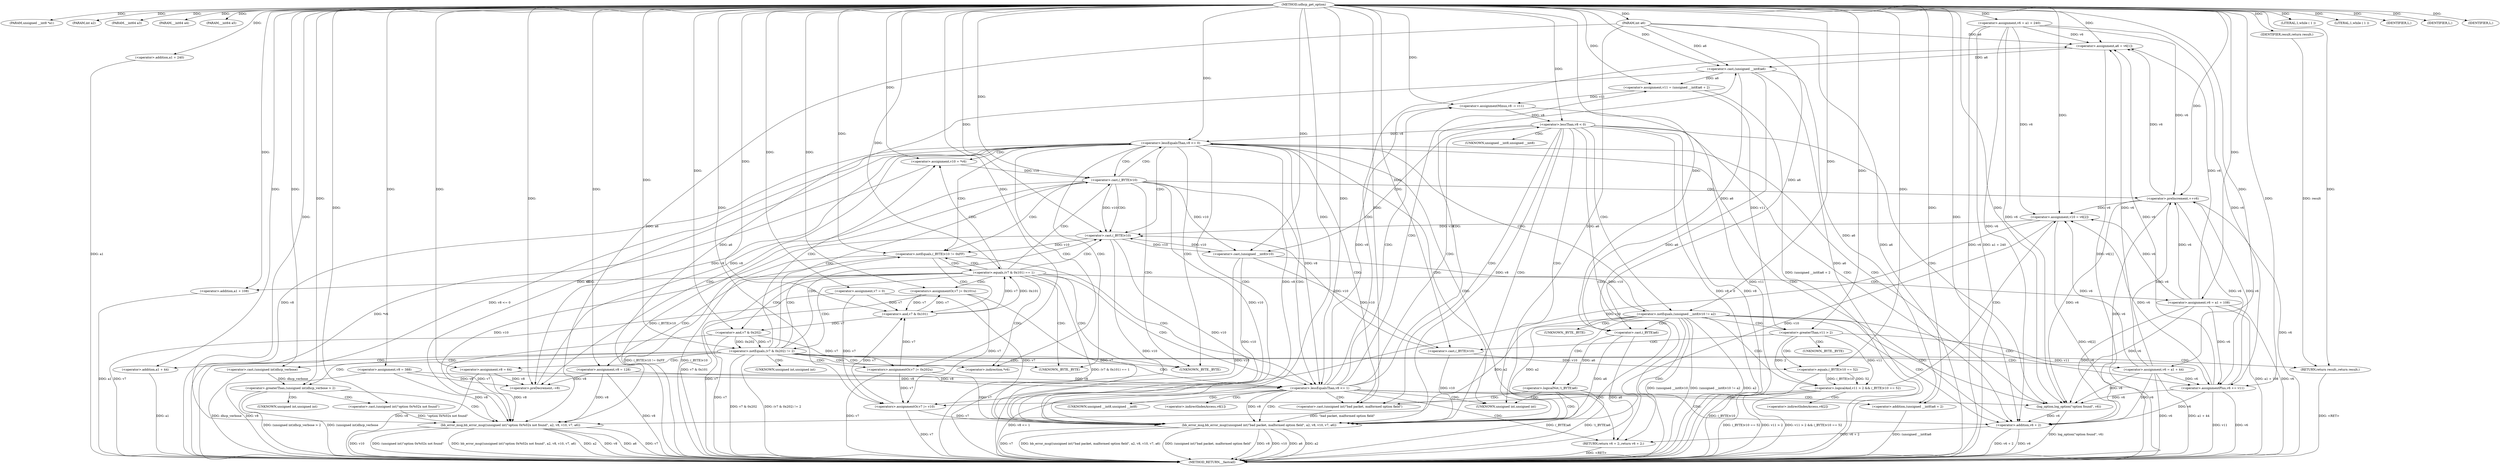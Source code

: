 digraph udhcp_get_option {  
"1000107" [label = "(METHOD,udhcp_get_option)" ]
"1000301" [label = "(METHOD_RETURN,__fastcall)" ]
"1000108" [label = "(PARAM,unsigned __int8 *a1)" ]
"1000109" [label = "(PARAM,int a2)" ]
"1000110" [label = "(PARAM,__int64 a3)" ]
"1000111" [label = "(PARAM,__int64 a4)" ]
"1000112" [label = "(PARAM,__int64 a5)" ]
"1000113" [label = "(PARAM,int a6)" ]
"1000121" [label = "(<operator>.assignment,v6 = a1 + 240)" ]
"1000123" [label = "(<operator>.addition,a1 + 240)" ]
"1000126" [label = "(<operator>.assignment,v7 = 0)" ]
"1000129" [label = "(<operator>.assignment,v8 = 388)" ]
"1000133" [label = "(LITERAL,1,while ( 1 ))" ]
"1000136" [label = "(LITERAL,1,while ( 1 ))" ]
"1000138" [label = "(<operator>.assignment,v10 = *v6)" ]
"1000143" [label = "(<operator>.cast,(_BYTE)v10)" ]
"1000147" [label = "(<operator>.preDecrement,--v8)" ]
"1000149" [label = "(<operator>.preIncrement,++v6)" ]
"1000153" [label = "(<operator>.lessEqualsThan,v8 <= 0)" ]
"1000158" [label = "(<operator>.notEquals,(_BYTE)v10 != 0xFF)" ]
"1000159" [label = "(<operator>.cast,(_BYTE)v10)" ]
"1000165" [label = "(<operator>.equals,(v7 & 0x101) == 1)" ]
"1000166" [label = "(<operator>.and,v7 & 0x101)" ]
"1000171" [label = "(<operators>.assignmentOr,v7 |= 0x101u)" ]
"1000174" [label = "(<operator>.assignment,v6 = a1 + 108)" ]
"1000176" [label = "(<operator>.addition,a1 + 108)" ]
"1000179" [label = "(<operator>.assignment,v8 = 128)" ]
"1000185" [label = "(<operator>.notEquals,(v7 & 0x202) != 2)" ]
"1000186" [label = "(<operator>.and,v7 & 0x202)" ]
"1000191" [label = "(IDENTIFIER,L,)" ]
"1000193" [label = "(<operator>.greaterThan,(unsigned int)dhcp_verbose > 2)" ]
"1000194" [label = "(<operator>.cast,(unsigned int)dhcp_verbose)" ]
"1000199" [label = "(bb_error_msg,bb_error_msg((unsigned int)\"option 0x%02x not found\", a2, v8, v10, v7, a6))" ]
"1000200" [label = "(<operator>.cast,(unsigned int)\"option 0x%02x not found\")" ]
"1000208" [label = "(IDENTIFIER,L,)" ]
"1000209" [label = "(RETURN,return result;,return result;)" ]
"1000210" [label = "(IDENTIFIER,result,return result;)" ]
"1000211" [label = "(<operators>.assignmentOr,v7 |= 0x202u)" ]
"1000214" [label = "(<operator>.assignment,v6 = a1 + 44)" ]
"1000216" [label = "(<operator>.addition,a1 + 44)" ]
"1000219" [label = "(<operator>.assignment,v8 = 64)" ]
"1000223" [label = "(<operator>.lessEqualsThan,v8 <= 1)" ]
"1000227" [label = "(<operator>.assignment,a6 = v6[1])" ]
"1000232" [label = "(<operator>.assignment,v11 = (unsigned __int8)a6 + 2)" ]
"1000234" [label = "(<operator>.addition,(unsigned __int8)a6 + 2)" ]
"1000235" [label = "(<operator>.cast,(unsigned __int8)a6)" ]
"1000239" [label = "(<operator>.assignmentMinus,v8 -= v11)" ]
"1000243" [label = "(<operator>.lessThan,v8 < 0)" ]
"1000248" [label = "(<operator>.notEquals,(unsigned __int8)v10 != a2)" ]
"1000249" [label = "(<operator>.cast,(unsigned __int8)v10)" ]
"1000255" [label = "(<operator>.logicalAnd,v11 > 2 && (_BYTE)v10 == 52)" ]
"1000256" [label = "(<operator>.greaterThan,v11 > 2)" ]
"1000259" [label = "(<operator>.equals,(_BYTE)v10 == 52)" ]
"1000260" [label = "(<operator>.cast,(_BYTE)v10)" ]
"1000265" [label = "(<operator>.assignment,v10 = v6[2])" ]
"1000270" [label = "(<operators>.assignmentOr,v7 |= v10)" ]
"1000273" [label = "(<operator>.assignmentPlus,v6 += v11)" ]
"1000278" [label = "(<operator>.logicalNot,!(_BYTE)a6)" ]
"1000279" [label = "(<operator>.cast,(_BYTE)a6)" ]
"1000284" [label = "(bb_error_msg,bb_error_msg((unsigned int)\"bad packet, malformed option field\", a2, v8, v10, v7, a6))" ]
"1000285" [label = "(<operator>.cast,(unsigned int)\"bad packet, malformed option field\")" ]
"1000293" [label = "(IDENTIFIER,L,)" ]
"1000294" [label = "(log_option,log_option(\"option found\", v6))" ]
"1000297" [label = "(RETURN,return v6 + 2;,return v6 + 2;)" ]
"1000298" [label = "(<operator>.addition,v6 + 2)" ]
"1000140" [label = "(<operator>.indirection,*v6)" ]
"1000144" [label = "(UNKNOWN,_BYTE,_BYTE)" ]
"1000160" [label = "(UNKNOWN,_BYTE,_BYTE)" ]
"1000195" [label = "(UNKNOWN,unsigned int,unsigned int)" ]
"1000201" [label = "(UNKNOWN,unsigned int,unsigned int)" ]
"1000229" [label = "(<operator>.indirectIndexAccess,v6[1])" ]
"1000236" [label = "(UNKNOWN,unsigned __int8,unsigned __int8)" ]
"1000250" [label = "(UNKNOWN,unsigned __int8,unsigned __int8)" ]
"1000261" [label = "(UNKNOWN,_BYTE,_BYTE)" ]
"1000267" [label = "(<operator>.indirectIndexAccess,v6[2])" ]
"1000280" [label = "(UNKNOWN,_BYTE,_BYTE)" ]
"1000286" [label = "(UNKNOWN,unsigned int,unsigned int)" ]
  "1000209" -> "1000301"  [ label = "DDG: <RET>"] 
  "1000297" -> "1000301"  [ label = "DDG: <RET>"] 
  "1000199" -> "1000301"  [ label = "DDG: v7"] 
  "1000249" -> "1000301"  [ label = "DDG: v10"] 
  "1000211" -> "1000301"  [ label = "DDG: v7"] 
  "1000259" -> "1000301"  [ label = "DDG: (_BYTE)v10"] 
  "1000284" -> "1000301"  [ label = "DDG: v8"] 
  "1000294" -> "1000301"  [ label = "DDG: log_option(\"option found\", v6)"] 
  "1000243" -> "1000301"  [ label = "DDG: v8 < 0"] 
  "1000159" -> "1000301"  [ label = "DDG: v10"] 
  "1000265" -> "1000301"  [ label = "DDG: v6[2]"] 
  "1000193" -> "1000301"  [ label = "DDG: (unsigned int)dhcp_verbose"] 
  "1000143" -> "1000301"  [ label = "DDG: (_BYTE)v10"] 
  "1000199" -> "1000301"  [ label = "DDG: v10"] 
  "1000199" -> "1000301"  [ label = "DDG: (unsigned int)\"option 0x%02x not found\""] 
  "1000113" -> "1000301"  [ label = "DDG: a6"] 
  "1000199" -> "1000301"  [ label = "DDG: bb_error_msg((unsigned int)\"option 0x%02x not found\", a2, v8, v10, v7, a6)"] 
  "1000126" -> "1000301"  [ label = "DDG: v7"] 
  "1000199" -> "1000301"  [ label = "DDG: a2"] 
  "1000223" -> "1000301"  [ label = "DDG: v8 <= 1"] 
  "1000165" -> "1000301"  [ label = "DDG: v7 & 0x101"] 
  "1000243" -> "1000301"  [ label = "DDG: v8"] 
  "1000255" -> "1000301"  [ label = "DDG: (_BYTE)v10 == 52"] 
  "1000123" -> "1000301"  [ label = "DDG: a1"] 
  "1000121" -> "1000301"  [ label = "DDG: v6"] 
  "1000216" -> "1000301"  [ label = "DDG: a1"] 
  "1000227" -> "1000301"  [ label = "DDG: v6[1]"] 
  "1000284" -> "1000301"  [ label = "DDG: v10"] 
  "1000232" -> "1000301"  [ label = "DDG: (unsigned __int8)a6 + 2"] 
  "1000255" -> "1000301"  [ label = "DDG: v11 > 2"] 
  "1000273" -> "1000301"  [ label = "DDG: v6"] 
  "1000219" -> "1000301"  [ label = "DDG: v8"] 
  "1000298" -> "1000301"  [ label = "DDG: v6 + 2"] 
  "1000129" -> "1000301"  [ label = "DDG: v8"] 
  "1000239" -> "1000301"  [ label = "DDG: v11"] 
  "1000153" -> "1000301"  [ label = "DDG: v8 <= 0"] 
  "1000284" -> "1000301"  [ label = "DDG: a6"] 
  "1000149" -> "1000301"  [ label = "DDG: v6"] 
  "1000179" -> "1000301"  [ label = "DDG: v8"] 
  "1000199" -> "1000301"  [ label = "DDG: v8"] 
  "1000158" -> "1000301"  [ label = "DDG: (_BYTE)v10 != 0xFF"] 
  "1000214" -> "1000301"  [ label = "DDG: v6"] 
  "1000235" -> "1000301"  [ label = "DDG: a6"] 
  "1000270" -> "1000301"  [ label = "DDG: v7"] 
  "1000255" -> "1000301"  [ label = "DDG: v11 > 2 && (_BYTE)v10 == 52"] 
  "1000185" -> "1000301"  [ label = "DDG: (v7 & 0x202) != 2"] 
  "1000199" -> "1000301"  [ label = "DDG: a6"] 
  "1000158" -> "1000301"  [ label = "DDG: (_BYTE)v10"] 
  "1000284" -> "1000301"  [ label = "DDG: a2"] 
  "1000193" -> "1000301"  [ label = "DDG: (unsigned int)dhcp_verbose > 2"] 
  "1000278" -> "1000301"  [ label = "DDG: (_BYTE)a6"] 
  "1000273" -> "1000301"  [ label = "DDG: v11"] 
  "1000248" -> "1000301"  [ label = "DDG: (unsigned __int8)v10"] 
  "1000248" -> "1000301"  [ label = "DDG: (unsigned __int8)v10 != a2"] 
  "1000248" -> "1000301"  [ label = "DDG: a2"] 
  "1000284" -> "1000301"  [ label = "DDG: v7"] 
  "1000279" -> "1000301"  [ label = "DDG: a6"] 
  "1000186" -> "1000301"  [ label = "DDG: v7"] 
  "1000176" -> "1000301"  [ label = "DDG: a1"] 
  "1000174" -> "1000301"  [ label = "DDG: a1 + 108"] 
  "1000194" -> "1000301"  [ label = "DDG: dhcp_verbose"] 
  "1000298" -> "1000301"  [ label = "DDG: v6"] 
  "1000138" -> "1000301"  [ label = "DDG: *v6"] 
  "1000278" -> "1000301"  [ label = "DDG: !(_BYTE)a6"] 
  "1000214" -> "1000301"  [ label = "DDG: a1 + 44"] 
  "1000284" -> "1000301"  [ label = "DDG: bb_error_msg((unsigned int)\"bad packet, malformed option field\", a2, v8, v10, v7, a6)"] 
  "1000174" -> "1000301"  [ label = "DDG: v6"] 
  "1000171" -> "1000301"  [ label = "DDG: v7"] 
  "1000153" -> "1000301"  [ label = "DDG: v8"] 
  "1000121" -> "1000301"  [ label = "DDG: a1 + 240"] 
  "1000165" -> "1000301"  [ label = "DDG: (v7 & 0x101) == 1"] 
  "1000185" -> "1000301"  [ label = "DDG: v7 & 0x202"] 
  "1000234" -> "1000301"  [ label = "DDG: (unsigned __int8)a6"] 
  "1000284" -> "1000301"  [ label = "DDG: (unsigned int)\"bad packet, malformed option field\""] 
  "1000107" -> "1000108"  [ label = "DDG: "] 
  "1000107" -> "1000109"  [ label = "DDG: "] 
  "1000107" -> "1000110"  [ label = "DDG: "] 
  "1000107" -> "1000111"  [ label = "DDG: "] 
  "1000107" -> "1000112"  [ label = "DDG: "] 
  "1000107" -> "1000113"  [ label = "DDG: "] 
  "1000107" -> "1000121"  [ label = "DDG: "] 
  "1000107" -> "1000123"  [ label = "DDG: "] 
  "1000107" -> "1000126"  [ label = "DDG: "] 
  "1000107" -> "1000129"  [ label = "DDG: "] 
  "1000107" -> "1000133"  [ label = "DDG: "] 
  "1000107" -> "1000136"  [ label = "DDG: "] 
  "1000107" -> "1000138"  [ label = "DDG: "] 
  "1000138" -> "1000143"  [ label = "DDG: v10"] 
  "1000107" -> "1000143"  [ label = "DDG: "] 
  "1000179" -> "1000147"  [ label = "DDG: v8"] 
  "1000153" -> "1000147"  [ label = "DDG: v8"] 
  "1000219" -> "1000147"  [ label = "DDG: v8"] 
  "1000129" -> "1000147"  [ label = "DDG: v8"] 
  "1000107" -> "1000147"  [ label = "DDG: "] 
  "1000121" -> "1000149"  [ label = "DDG: v6"] 
  "1000273" -> "1000149"  [ label = "DDG: v6"] 
  "1000214" -> "1000149"  [ label = "DDG: v6"] 
  "1000174" -> "1000149"  [ label = "DDG: v6"] 
  "1000107" -> "1000149"  [ label = "DDG: "] 
  "1000243" -> "1000153"  [ label = "DDG: v8"] 
  "1000147" -> "1000153"  [ label = "DDG: v8"] 
  "1000107" -> "1000153"  [ label = "DDG: "] 
  "1000159" -> "1000158"  [ label = "DDG: v10"] 
  "1000143" -> "1000159"  [ label = "DDG: v10"] 
  "1000260" -> "1000159"  [ label = "DDG: v10"] 
  "1000249" -> "1000159"  [ label = "DDG: v10"] 
  "1000107" -> "1000159"  [ label = "DDG: "] 
  "1000265" -> "1000159"  [ label = "DDG: v10"] 
  "1000107" -> "1000158"  [ label = "DDG: "] 
  "1000166" -> "1000165"  [ label = "DDG: v7"] 
  "1000166" -> "1000165"  [ label = "DDG: 0x101"] 
  "1000211" -> "1000166"  [ label = "DDG: v7"] 
  "1000126" -> "1000166"  [ label = "DDG: v7"] 
  "1000270" -> "1000166"  [ label = "DDG: v7"] 
  "1000171" -> "1000166"  [ label = "DDG: v7"] 
  "1000107" -> "1000166"  [ label = "DDG: "] 
  "1000107" -> "1000165"  [ label = "DDG: "] 
  "1000107" -> "1000171"  [ label = "DDG: "] 
  "1000166" -> "1000171"  [ label = "DDG: v7"] 
  "1000107" -> "1000174"  [ label = "DDG: "] 
  "1000107" -> "1000176"  [ label = "DDG: "] 
  "1000107" -> "1000179"  [ label = "DDG: "] 
  "1000186" -> "1000185"  [ label = "DDG: v7"] 
  "1000186" -> "1000185"  [ label = "DDG: 0x202"] 
  "1000166" -> "1000186"  [ label = "DDG: v7"] 
  "1000107" -> "1000186"  [ label = "DDG: "] 
  "1000107" -> "1000185"  [ label = "DDG: "] 
  "1000107" -> "1000191"  [ label = "DDG: "] 
  "1000194" -> "1000193"  [ label = "DDG: dhcp_verbose"] 
  "1000107" -> "1000194"  [ label = "DDG: "] 
  "1000107" -> "1000193"  [ label = "DDG: "] 
  "1000200" -> "1000199"  [ label = "DDG: \"option 0x%02x not found\""] 
  "1000107" -> "1000200"  [ label = "DDG: "] 
  "1000248" -> "1000199"  [ label = "DDG: a2"] 
  "1000107" -> "1000199"  [ label = "DDG: "] 
  "1000179" -> "1000199"  [ label = "DDG: v8"] 
  "1000153" -> "1000199"  [ label = "DDG: v8"] 
  "1000219" -> "1000199"  [ label = "DDG: v8"] 
  "1000129" -> "1000199"  [ label = "DDG: v8"] 
  "1000159" -> "1000199"  [ label = "DDG: v10"] 
  "1000186" -> "1000199"  [ label = "DDG: v7"] 
  "1000235" -> "1000199"  [ label = "DDG: a6"] 
  "1000113" -> "1000199"  [ label = "DDG: a6"] 
  "1000107" -> "1000208"  [ label = "DDG: "] 
  "1000210" -> "1000209"  [ label = "DDG: result"] 
  "1000107" -> "1000209"  [ label = "DDG: "] 
  "1000107" -> "1000210"  [ label = "DDG: "] 
  "1000107" -> "1000211"  [ label = "DDG: "] 
  "1000186" -> "1000211"  [ label = "DDG: v7"] 
  "1000107" -> "1000214"  [ label = "DDG: "] 
  "1000107" -> "1000216"  [ label = "DDG: "] 
  "1000107" -> "1000219"  [ label = "DDG: "] 
  "1000179" -> "1000223"  [ label = "DDG: v8"] 
  "1000153" -> "1000223"  [ label = "DDG: v8"] 
  "1000219" -> "1000223"  [ label = "DDG: v8"] 
  "1000129" -> "1000223"  [ label = "DDG: v8"] 
  "1000107" -> "1000223"  [ label = "DDG: "] 
  "1000121" -> "1000227"  [ label = "DDG: v6"] 
  "1000273" -> "1000227"  [ label = "DDG: v6"] 
  "1000149" -> "1000227"  [ label = "DDG: v6"] 
  "1000214" -> "1000227"  [ label = "DDG: v6"] 
  "1000174" -> "1000227"  [ label = "DDG: v6"] 
  "1000113" -> "1000227"  [ label = "DDG: a6"] 
  "1000107" -> "1000227"  [ label = "DDG: "] 
  "1000235" -> "1000232"  [ label = "DDG: a6"] 
  "1000107" -> "1000232"  [ label = "DDG: "] 
  "1000235" -> "1000234"  [ label = "DDG: a6"] 
  "1000227" -> "1000235"  [ label = "DDG: a6"] 
  "1000113" -> "1000235"  [ label = "DDG: a6"] 
  "1000107" -> "1000235"  [ label = "DDG: "] 
  "1000107" -> "1000234"  [ label = "DDG: "] 
  "1000232" -> "1000239"  [ label = "DDG: v11"] 
  "1000107" -> "1000239"  [ label = "DDG: "] 
  "1000223" -> "1000239"  [ label = "DDG: v8"] 
  "1000239" -> "1000243"  [ label = "DDG: v8"] 
  "1000107" -> "1000243"  [ label = "DDG: "] 
  "1000249" -> "1000248"  [ label = "DDG: v10"] 
  "1000159" -> "1000249"  [ label = "DDG: v10"] 
  "1000143" -> "1000249"  [ label = "DDG: v10"] 
  "1000107" -> "1000249"  [ label = "DDG: "] 
  "1000107" -> "1000248"  [ label = "DDG: "] 
  "1000256" -> "1000255"  [ label = "DDG: v11"] 
  "1000256" -> "1000255"  [ label = "DDG: 2"] 
  "1000107" -> "1000256"  [ label = "DDG: "] 
  "1000232" -> "1000256"  [ label = "DDG: v11"] 
  "1000259" -> "1000255"  [ label = "DDG: (_BYTE)v10"] 
  "1000259" -> "1000255"  [ label = "DDG: 52"] 
  "1000260" -> "1000259"  [ label = "DDG: v10"] 
  "1000249" -> "1000260"  [ label = "DDG: v10"] 
  "1000107" -> "1000260"  [ label = "DDG: "] 
  "1000107" -> "1000259"  [ label = "DDG: "] 
  "1000121" -> "1000265"  [ label = "DDG: v6"] 
  "1000273" -> "1000265"  [ label = "DDG: v6"] 
  "1000149" -> "1000265"  [ label = "DDG: v6"] 
  "1000214" -> "1000265"  [ label = "DDG: v6"] 
  "1000174" -> "1000265"  [ label = "DDG: v6"] 
  "1000107" -> "1000265"  [ label = "DDG: "] 
  "1000265" -> "1000270"  [ label = "DDG: v10"] 
  "1000107" -> "1000270"  [ label = "DDG: "] 
  "1000211" -> "1000270"  [ label = "DDG: v7"] 
  "1000126" -> "1000270"  [ label = "DDG: v7"] 
  "1000171" -> "1000270"  [ label = "DDG: v7"] 
  "1000256" -> "1000273"  [ label = "DDG: v11"] 
  "1000107" -> "1000273"  [ label = "DDG: "] 
  "1000121" -> "1000273"  [ label = "DDG: v6"] 
  "1000149" -> "1000273"  [ label = "DDG: v6"] 
  "1000214" -> "1000273"  [ label = "DDG: v6"] 
  "1000174" -> "1000273"  [ label = "DDG: v6"] 
  "1000279" -> "1000278"  [ label = "DDG: a6"] 
  "1000235" -> "1000279"  [ label = "DDG: a6"] 
  "1000113" -> "1000279"  [ label = "DDG: a6"] 
  "1000107" -> "1000279"  [ label = "DDG: "] 
  "1000285" -> "1000284"  [ label = "DDG: \"bad packet, malformed option field\""] 
  "1000107" -> "1000285"  [ label = "DDG: "] 
  "1000248" -> "1000284"  [ label = "DDG: a2"] 
  "1000107" -> "1000284"  [ label = "DDG: "] 
  "1000243" -> "1000284"  [ label = "DDG: v8"] 
  "1000223" -> "1000284"  [ label = "DDG: v8"] 
  "1000153" -> "1000284"  [ label = "DDG: v8"] 
  "1000159" -> "1000284"  [ label = "DDG: v10"] 
  "1000143" -> "1000284"  [ label = "DDG: v10"] 
  "1000260" -> "1000284"  [ label = "DDG: v10"] 
  "1000249" -> "1000284"  [ label = "DDG: v10"] 
  "1000265" -> "1000284"  [ label = "DDG: v10"] 
  "1000211" -> "1000284"  [ label = "DDG: v7"] 
  "1000126" -> "1000284"  [ label = "DDG: v7"] 
  "1000270" -> "1000284"  [ label = "DDG: v7"] 
  "1000171" -> "1000284"  [ label = "DDG: v7"] 
  "1000235" -> "1000284"  [ label = "DDG: a6"] 
  "1000279" -> "1000284"  [ label = "DDG: a6"] 
  "1000113" -> "1000284"  [ label = "DDG: a6"] 
  "1000107" -> "1000293"  [ label = "DDG: "] 
  "1000107" -> "1000294"  [ label = "DDG: "] 
  "1000121" -> "1000294"  [ label = "DDG: v6"] 
  "1000273" -> "1000294"  [ label = "DDG: v6"] 
  "1000149" -> "1000294"  [ label = "DDG: v6"] 
  "1000214" -> "1000294"  [ label = "DDG: v6"] 
  "1000174" -> "1000294"  [ label = "DDG: v6"] 
  "1000298" -> "1000297"  [ label = "DDG: v6 + 2"] 
  "1000294" -> "1000298"  [ label = "DDG: v6"] 
  "1000107" -> "1000298"  [ label = "DDG: "] 
  "1000121" -> "1000298"  [ label = "DDG: v6"] 
  "1000273" -> "1000298"  [ label = "DDG: v6"] 
  "1000149" -> "1000298"  [ label = "DDG: v6"] 
  "1000214" -> "1000298"  [ label = "DDG: v6"] 
  "1000174" -> "1000298"  [ label = "DDG: v6"] 
  "1000143" -> "1000153"  [ label = "CDG: "] 
  "1000143" -> "1000149"  [ label = "CDG: "] 
  "1000143" -> "1000147"  [ label = "CDG: "] 
  "1000143" -> "1000223"  [ label = "CDG: "] 
  "1000143" -> "1000160"  [ label = "CDG: "] 
  "1000143" -> "1000159"  [ label = "CDG: "] 
  "1000143" -> "1000158"  [ label = "CDG: "] 
  "1000153" -> "1000286"  [ label = "CDG: "] 
  "1000153" -> "1000285"  [ label = "CDG: "] 
  "1000153" -> "1000284"  [ label = "CDG: "] 
  "1000153" -> "1000298"  [ label = "CDG: "] 
  "1000153" -> "1000297"  [ label = "CDG: "] 
  "1000153" -> "1000294"  [ label = "CDG: "] 
  "1000153" -> "1000144"  [ label = "CDG: "] 
  "1000153" -> "1000143"  [ label = "CDG: "] 
  "1000153" -> "1000140"  [ label = "CDG: "] 
  "1000153" -> "1000138"  [ label = "CDG: "] 
  "1000153" -> "1000160"  [ label = "CDG: "] 
  "1000153" -> "1000159"  [ label = "CDG: "] 
  "1000153" -> "1000158"  [ label = "CDG: "] 
  "1000158" -> "1000166"  [ label = "CDG: "] 
  "1000158" -> "1000165"  [ label = "CDG: "] 
  "1000158" -> "1000223"  [ label = "CDG: "] 
  "1000165" -> "1000176"  [ label = "CDG: "] 
  "1000165" -> "1000174"  [ label = "CDG: "] 
  "1000165" -> "1000171"  [ label = "CDG: "] 
  "1000165" -> "1000186"  [ label = "CDG: "] 
  "1000165" -> "1000185"  [ label = "CDG: "] 
  "1000165" -> "1000179"  [ label = "CDG: "] 
  "1000165" -> "1000223"  [ label = "CDG: "] 
  "1000165" -> "1000144"  [ label = "CDG: "] 
  "1000165" -> "1000143"  [ label = "CDG: "] 
  "1000165" -> "1000140"  [ label = "CDG: "] 
  "1000165" -> "1000138"  [ label = "CDG: "] 
  "1000165" -> "1000160"  [ label = "CDG: "] 
  "1000165" -> "1000159"  [ label = "CDG: "] 
  "1000165" -> "1000158"  [ label = "CDG: "] 
  "1000185" -> "1000195"  [ label = "CDG: "] 
  "1000185" -> "1000194"  [ label = "CDG: "] 
  "1000185" -> "1000193"  [ label = "CDG: "] 
  "1000185" -> "1000219"  [ label = "CDG: "] 
  "1000185" -> "1000216"  [ label = "CDG: "] 
  "1000185" -> "1000214"  [ label = "CDG: "] 
  "1000185" -> "1000211"  [ label = "CDG: "] 
  "1000185" -> "1000209"  [ label = "CDG: "] 
  "1000185" -> "1000223"  [ label = "CDG: "] 
  "1000185" -> "1000144"  [ label = "CDG: "] 
  "1000185" -> "1000143"  [ label = "CDG: "] 
  "1000185" -> "1000140"  [ label = "CDG: "] 
  "1000185" -> "1000138"  [ label = "CDG: "] 
  "1000185" -> "1000160"  [ label = "CDG: "] 
  "1000185" -> "1000159"  [ label = "CDG: "] 
  "1000185" -> "1000158"  [ label = "CDG: "] 
  "1000193" -> "1000201"  [ label = "CDG: "] 
  "1000193" -> "1000200"  [ label = "CDG: "] 
  "1000193" -> "1000199"  [ label = "CDG: "] 
  "1000223" -> "1000239"  [ label = "CDG: "] 
  "1000223" -> "1000236"  [ label = "CDG: "] 
  "1000223" -> "1000235"  [ label = "CDG: "] 
  "1000223" -> "1000234"  [ label = "CDG: "] 
  "1000223" -> "1000232"  [ label = "CDG: "] 
  "1000223" -> "1000229"  [ label = "CDG: "] 
  "1000223" -> "1000227"  [ label = "CDG: "] 
  "1000223" -> "1000243"  [ label = "CDG: "] 
  "1000223" -> "1000286"  [ label = "CDG: "] 
  "1000223" -> "1000285"  [ label = "CDG: "] 
  "1000223" -> "1000284"  [ label = "CDG: "] 
  "1000223" -> "1000298"  [ label = "CDG: "] 
  "1000223" -> "1000297"  [ label = "CDG: "] 
  "1000223" -> "1000294"  [ label = "CDG: "] 
  "1000243" -> "1000250"  [ label = "CDG: "] 
  "1000243" -> "1000249"  [ label = "CDG: "] 
  "1000243" -> "1000248"  [ label = "CDG: "] 
  "1000243" -> "1000286"  [ label = "CDG: "] 
  "1000243" -> "1000285"  [ label = "CDG: "] 
  "1000243" -> "1000284"  [ label = "CDG: "] 
  "1000243" -> "1000298"  [ label = "CDG: "] 
  "1000243" -> "1000297"  [ label = "CDG: "] 
  "1000243" -> "1000294"  [ label = "CDG: "] 
  "1000248" -> "1000256"  [ label = "CDG: "] 
  "1000248" -> "1000255"  [ label = "CDG: "] 
  "1000248" -> "1000280"  [ label = "CDG: "] 
  "1000248" -> "1000279"  [ label = "CDG: "] 
  "1000248" -> "1000278"  [ label = "CDG: "] 
  "1000248" -> "1000273"  [ label = "CDG: "] 
  "1000248" -> "1000298"  [ label = "CDG: "] 
  "1000248" -> "1000297"  [ label = "CDG: "] 
  "1000248" -> "1000294"  [ label = "CDG: "] 
  "1000248" -> "1000153"  [ label = "CDG: "] 
  "1000255" -> "1000270"  [ label = "CDG: "] 
  "1000255" -> "1000267"  [ label = "CDG: "] 
  "1000255" -> "1000265"  [ label = "CDG: "] 
  "1000256" -> "1000261"  [ label = "CDG: "] 
  "1000256" -> "1000260"  [ label = "CDG: "] 
  "1000256" -> "1000259"  [ label = "CDG: "] 
  "1000278" -> "1000286"  [ label = "CDG: "] 
  "1000278" -> "1000285"  [ label = "CDG: "] 
  "1000278" -> "1000284"  [ label = "CDG: "] 
}
